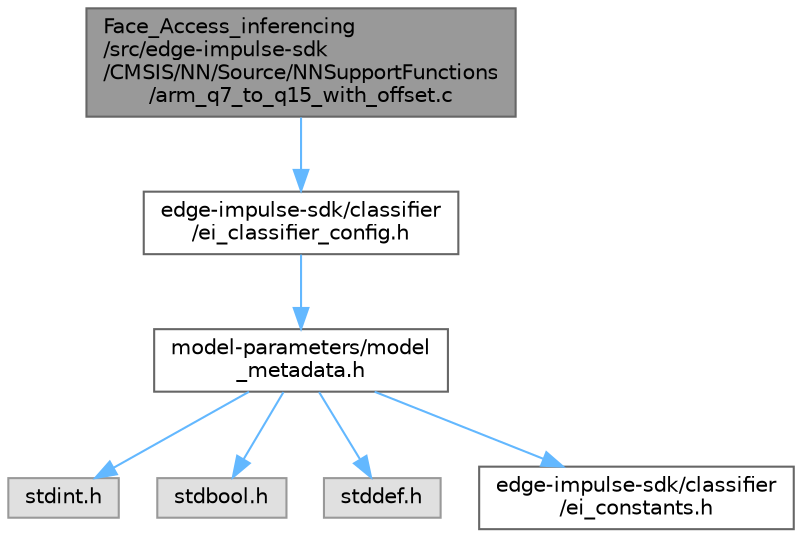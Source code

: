 digraph "Face_Access_inferencing/src/edge-impulse-sdk/CMSIS/NN/Source/NNSupportFunctions/arm_q7_to_q15_with_offset.c"
{
 // LATEX_PDF_SIZE
  bgcolor="transparent";
  edge [fontname=Helvetica,fontsize=10,labelfontname=Helvetica,labelfontsize=10];
  node [fontname=Helvetica,fontsize=10,shape=box,height=0.2,width=0.4];
  Node1 [id="Node000001",label="Face_Access_inferencing\l/src/edge-impulse-sdk\l/CMSIS/NN/Source/NNSupportFunctions\l/arm_q7_to_q15_with_offset.c",height=0.2,width=0.4,color="gray40", fillcolor="grey60", style="filled", fontcolor="black",tooltip=" "];
  Node1 -> Node2 [id="edge7_Node000001_Node000002",color="steelblue1",style="solid",tooltip=" "];
  Node2 [id="Node000002",label="edge-impulse-sdk/classifier\l/ei_classifier_config.h",height=0.2,width=0.4,color="grey40", fillcolor="white", style="filled",URL="$ei__classifier__config_8h.html",tooltip=" "];
  Node2 -> Node3 [id="edge8_Node000002_Node000003",color="steelblue1",style="solid",tooltip=" "];
  Node3 [id="Node000003",label="model-parameters/model\l_metadata.h",height=0.2,width=0.4,color="grey40", fillcolor="white", style="filled",URL="$model__metadata_8h.html",tooltip=" "];
  Node3 -> Node4 [id="edge9_Node000003_Node000004",color="steelblue1",style="solid",tooltip=" "];
  Node4 [id="Node000004",label="stdint.h",height=0.2,width=0.4,color="grey60", fillcolor="#E0E0E0", style="filled",tooltip=" "];
  Node3 -> Node5 [id="edge10_Node000003_Node000005",color="steelblue1",style="solid",tooltip=" "];
  Node5 [id="Node000005",label="stdbool.h",height=0.2,width=0.4,color="grey60", fillcolor="#E0E0E0", style="filled",tooltip=" "];
  Node3 -> Node6 [id="edge11_Node000003_Node000006",color="steelblue1",style="solid",tooltip=" "];
  Node6 [id="Node000006",label="stddef.h",height=0.2,width=0.4,color="grey60", fillcolor="#E0E0E0", style="filled",tooltip=" "];
  Node3 -> Node7 [id="edge12_Node000003_Node000007",color="steelblue1",style="solid",tooltip=" "];
  Node7 [id="Node000007",label="edge-impulse-sdk/classifier\l/ei_constants.h",height=0.2,width=0.4,color="grey40", fillcolor="white", style="filled",URL="$ei__constants_8h.html",tooltip=" "];
}
